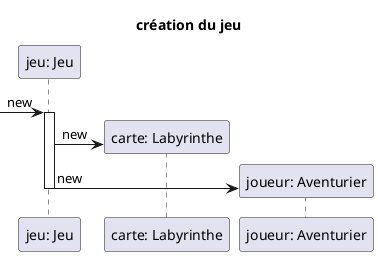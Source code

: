 @startuml
title création du jeu

participant "jeu: Jeu" as jeu
participant "carte: Labyrinthe" as carte
participant "joueur: Aventurier" as joueur

[-> jeu : new
activate  jeu
    create carte
    jeu -> carte : new
    create joueur
    jeu -> joueur : new
deactivate jeu

@enduml